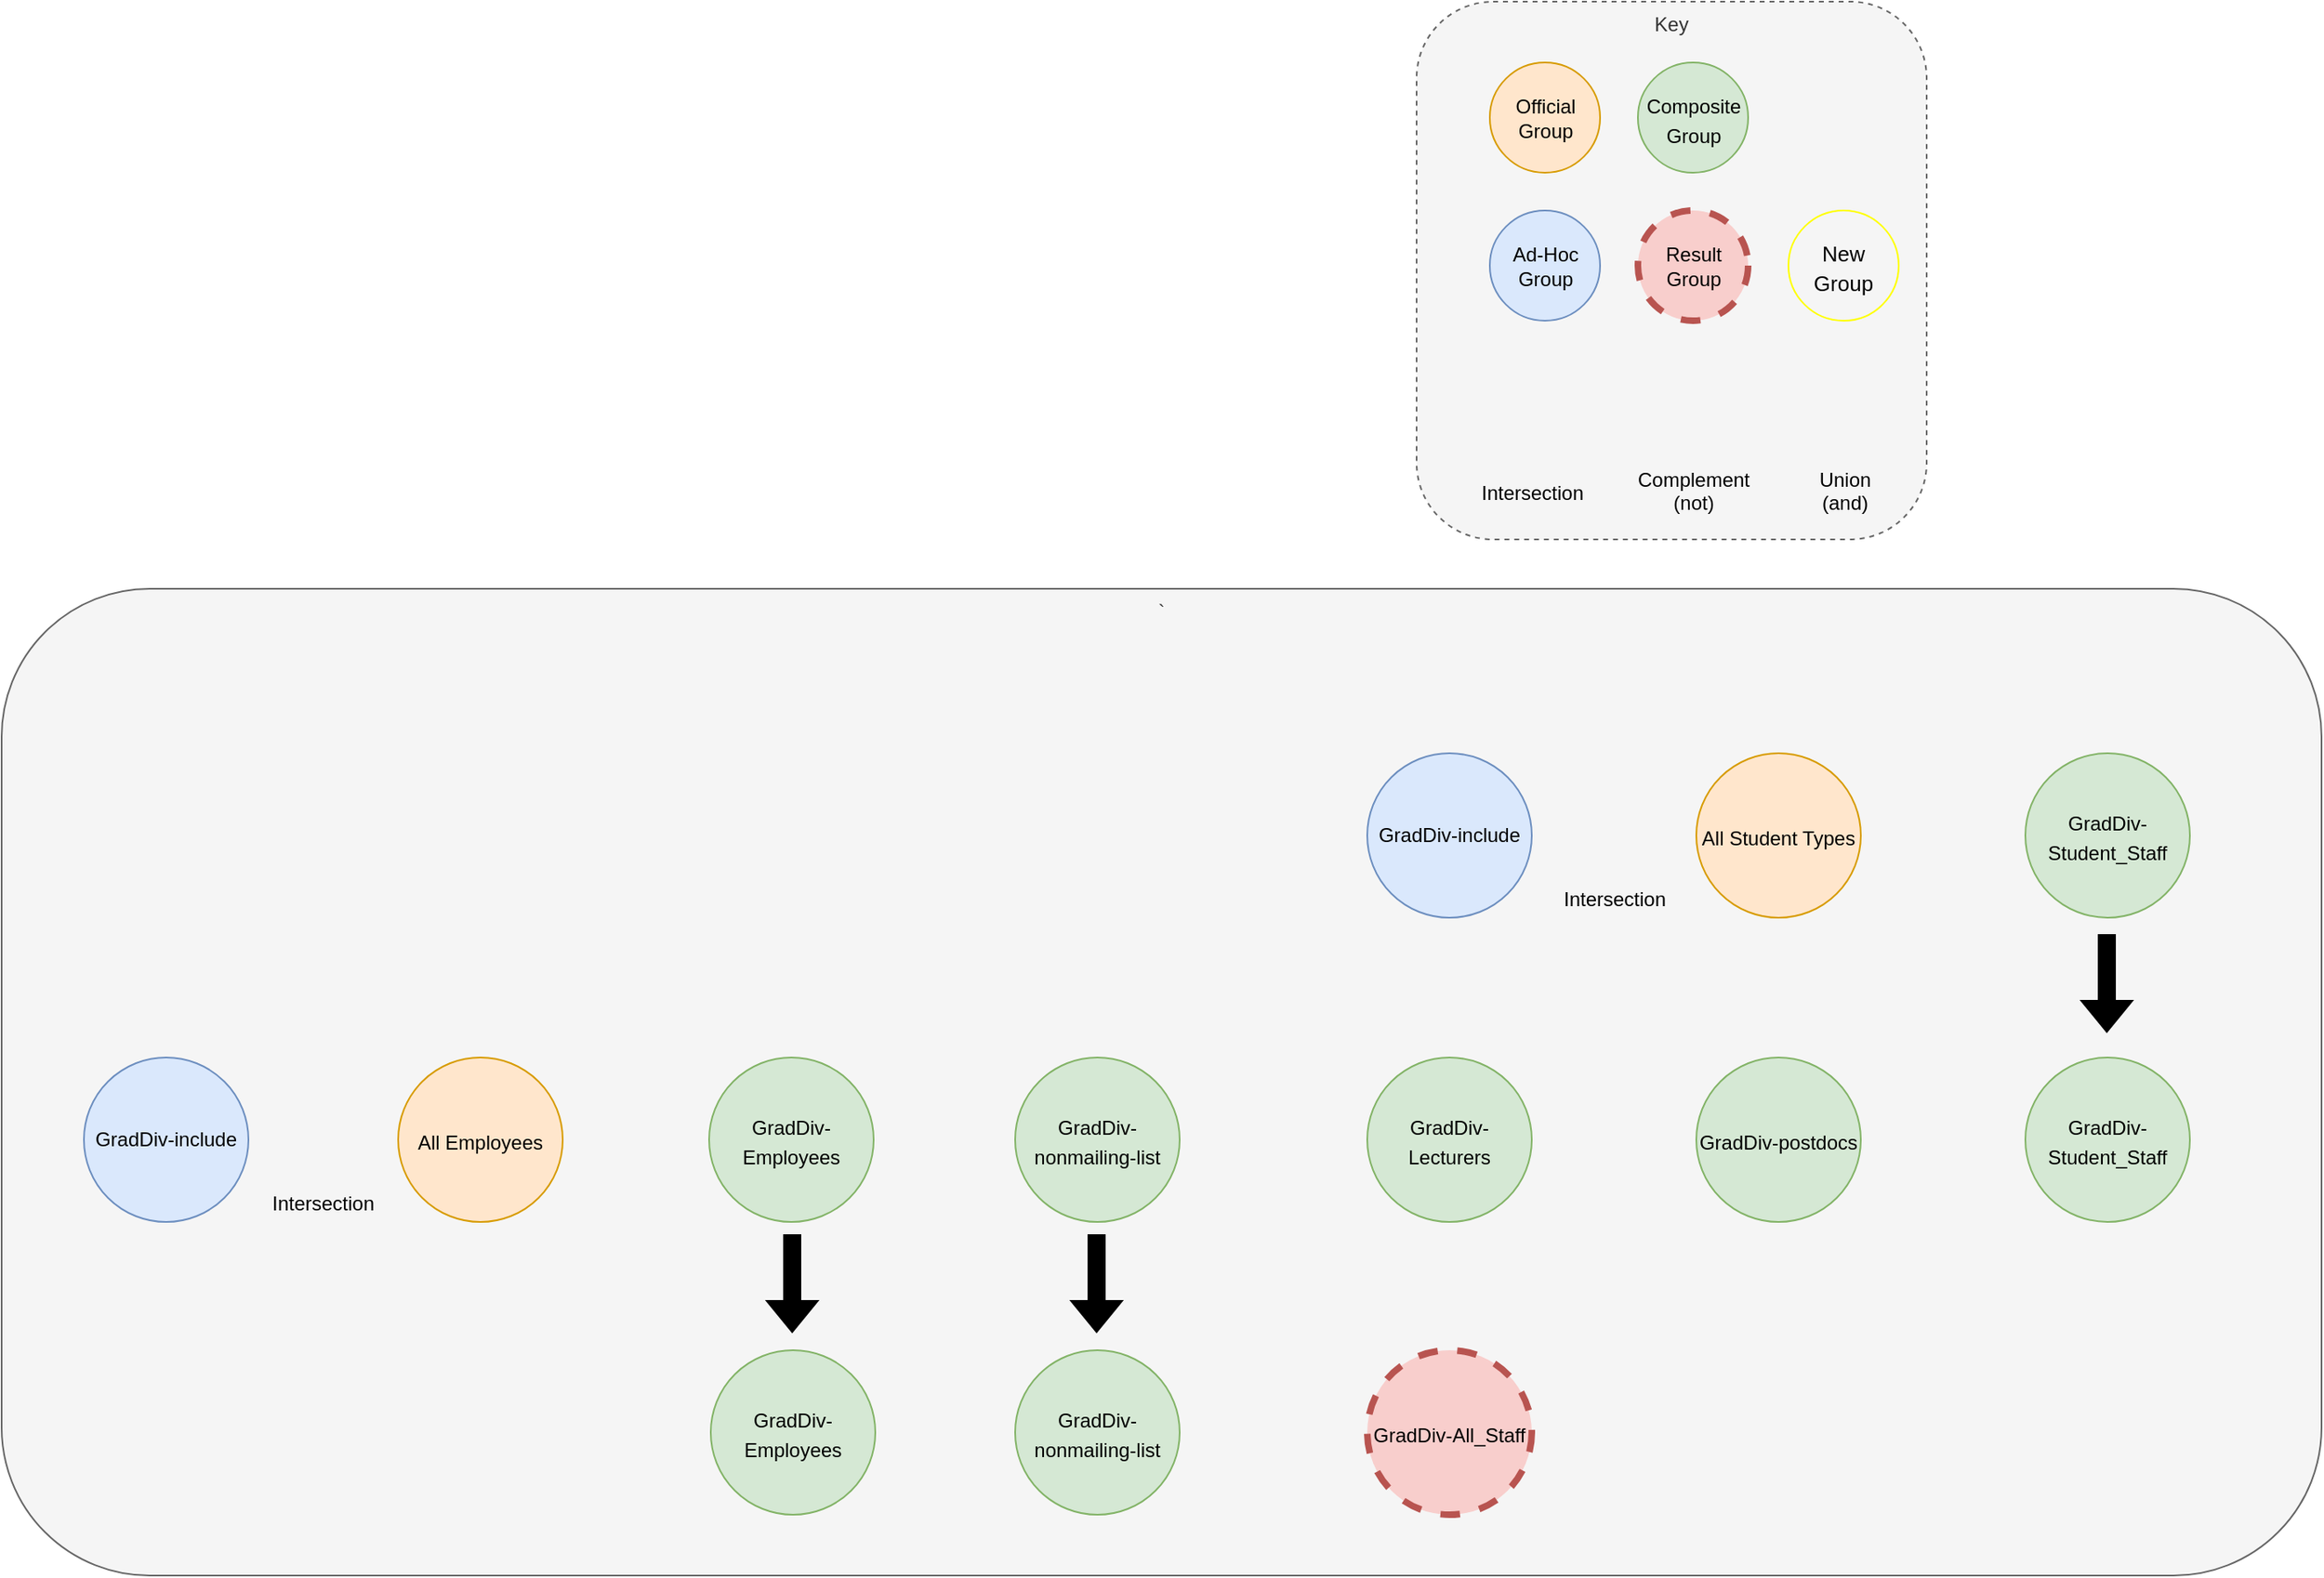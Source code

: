<mxfile version="21.1.8" type="github">
  <diagram id="3228e29e-7158-1315-38df-8450db1d8a1d" name="Page-1">
    <mxGraphModel dx="3772" dy="739" grid="1" gridSize="10" guides="1" tooltips="1" connect="1" arrows="1" fold="1" page="1" pageScale="1" pageWidth="1169" pageHeight="827" background="none" math="0" shadow="0">
      <root>
        <mxCell id="0" />
        <mxCell id="1" parent="0" />
        <mxCell id="QYALVXL8oTtBSw0v3C-n-21735" value="Key" style="rounded=1;whiteSpace=wrap;html=1;fontSize=12;fontColor=#333333;fillColor=#f5f5f5;verticalAlign=top;dashed=1;strokeColor=#666666;" parent="1" vertex="1">
          <mxGeometry x="-490" y="43" width="310" height="327" as="geometry" />
        </mxCell>
        <mxCell id="QYALVXL8oTtBSw0v3C-n-21685" value="`" style="rounded=1;whiteSpace=wrap;html=1;fontSize=12;fontColor=#333333;fillColor=#f5f5f5;verticalAlign=top;strokeColor=#666666;" parent="1" vertex="1">
          <mxGeometry x="-1350" y="400" width="1410" height="600" as="geometry" />
        </mxCell>
        <mxCell id="QYALVXL8oTtBSw0v3C-n-21664" value="&lt;font style=&quot;font-size: 12px;&quot;&gt;GradDiv-All_Staff&lt;/font&gt;" style="ellipse;whiteSpace=wrap;html=1;aspect=fixed;fontSize=15;fillColor=#f8cecc;strokeColor=#b85450;strokeWidth=4;dashed=1;" parent="1" vertex="1">
          <mxGeometry x="-520" y="863" width="100" height="100" as="geometry" />
        </mxCell>
        <mxCell id="QYALVXL8oTtBSw0v3C-n-21665" value="&lt;font style=&quot;font-size: 12px;&quot;&gt;GradDiv-nonmailing-list&lt;/font&gt;" style="ellipse;whiteSpace=wrap;html=1;aspect=fixed;fontSize=15;fillColor=#d5e8d4;strokeColor=#82b366;" parent="1" vertex="1">
          <mxGeometry x="-734" y="685" width="100" height="100" as="geometry" />
        </mxCell>
        <mxCell id="QYALVXL8oTtBSw0v3C-n-21666" value="Intersection" style="shape=image;html=1;verticalAlign=top;verticalLabelPosition=bottom;labelBackgroundColor=none;imageAspect=0;aspect=fixed;image=https://cdn0.iconfinder.com/data/icons/phosphor-regular-vol-3/256/intersect-128.png;fontSize=12;fontColor=default;fillColor=#B18754;" parent="1" vertex="1">
          <mxGeometry x="-445.5" y="277.5" width="50" height="50" as="geometry" />
        </mxCell>
        <mxCell id="QYALVXL8oTtBSw0v3C-n-21673" value="&lt;font style=&quot;font-size: 12px;&quot;&gt;GradDiv-Employees&lt;/font&gt;" style="ellipse;whiteSpace=wrap;html=1;aspect=fixed;fontSize=15;fillColor=#d5e8d4;strokeColor=#82b366;" parent="1" vertex="1">
          <mxGeometry x="-919" y="863" width="100" height="100" as="geometry" />
        </mxCell>
        <mxCell id="QYALVXL8oTtBSw0v3C-n-21674" value="" style="shape=image;html=1;verticalAlign=top;verticalLabelPosition=bottom;labelBackgroundColor=#ffffff;imageAspect=0;aspect=fixed;image=https://cdn0.iconfinder.com/data/icons/math-business-icon-set/93/1_5-128.png;fontSize=12;fontColor=default;fillColor=#B18754;" parent="1" vertex="1">
          <mxGeometry x="-609" y="888" width="50" height="50" as="geometry" />
        </mxCell>
        <mxCell id="QYALVXL8oTtBSw0v3C-n-21677" value="&lt;font style=&quot;font-size: 12px;&quot;&gt;All Employees&lt;/font&gt;" style="ellipse;whiteSpace=wrap;html=1;aspect=fixed;fontSize=15;fillColor=#ffe6cc;strokeColor=#d79b00;" parent="1" vertex="1">
          <mxGeometry x="-1109" y="685" width="100" height="100" as="geometry" />
        </mxCell>
        <mxCell id="QYALVXL8oTtBSw0v3C-n-21678" value="" style="shape=image;html=1;verticalAlign=top;verticalLabelPosition=bottom;labelBackgroundColor=#ffffff;imageAspect=0;aspect=fixed;image=https://cdn0.iconfinder.com/data/icons/math-business-icon-set/93/1_5-128.png;fontSize=12;fontColor=default;fillColor=#B18754;" parent="1" vertex="1">
          <mxGeometry x="-609" y="710" width="50" height="50" as="geometry" />
        </mxCell>
        <mxCell id="QYALVXL8oTtBSw0v3C-n-21681" value="Official Group" style="ellipse;whiteSpace=wrap;html=1;aspect=fixed;fontSize=12;fillColor=#ffe6cc;strokeColor=#d79b00;" parent="1" vertex="1">
          <mxGeometry x="-445.5" y="80" width="67" height="67" as="geometry" />
        </mxCell>
        <mxCell id="QYALVXL8oTtBSw0v3C-n-21682" value="&lt;font style=&quot;font-size: 12px;&quot;&gt;Composite Group&lt;br&gt;&lt;/font&gt;" style="ellipse;whiteSpace=wrap;html=1;aspect=fixed;fontSize=15;fillColor=#d5e8d4;strokeColor=#82b366;" parent="1" vertex="1">
          <mxGeometry x="-355.5" y="80" width="67" height="67" as="geometry" />
        </mxCell>
        <mxCell id="QYALVXL8oTtBSw0v3C-n-21683" value="Ad-Hoc Group" style="ellipse;whiteSpace=wrap;html=1;aspect=fixed;fontSize=12;fillColor=#dae8fc;strokeColor=#6c8ebf;" parent="1" vertex="1">
          <mxGeometry x="-445.5" y="170" width="67" height="67" as="geometry" />
        </mxCell>
        <mxCell id="QYALVXL8oTtBSw0v3C-n-21684" value="Result Group" style="ellipse;whiteSpace=wrap;html=1;aspect=fixed;fontSize=12;fillColor=#f8cecc;strokeColor=#b85450;strokeWidth=4;perimeterSpacing=0;dashed=1;" parent="1" vertex="1">
          <mxGeometry x="-355.5" y="170" width="67" height="67" as="geometry" />
        </mxCell>
        <mxCell id="QYALVXL8oTtBSw0v3C-n-21702" value="Complement&lt;br&gt;(not)" style="shape=image;html=1;verticalAlign=top;verticalLabelPosition=bottom;labelBackgroundColor=none;imageAspect=0;aspect=fixed;image=https://cdn4.iconfinder.com/data/icons/ionicons/512/icon-ios7-minus-outline-128.png;fontSize=12;fontColor=default;fillColor=#B18754;" parent="1" vertex="1">
          <mxGeometry x="-347" y="270" width="50" height="50" as="geometry" />
        </mxCell>
        <mxCell id="QYALVXL8oTtBSw0v3C-n-21703" value="Union&lt;br&gt;(and)" style="shape=image;html=1;verticalAlign=top;verticalLabelPosition=bottom;labelBackgroundColor=none;imageAspect=0;aspect=fixed;image=https://cdn4.iconfinder.com/data/icons/ionicons/512/icon-ios7-plus-outline-128.png;fontSize=12;fontColor=default;fillColor=#B18754;" parent="1" vertex="1">
          <mxGeometry x="-255.5" y="270" width="50" height="50" as="geometry" />
        </mxCell>
        <mxCell id="QYALVXL8oTtBSw0v3C-n-21733" value="&lt;font style=&quot;font-size: 13px;&quot;&gt;New Group&lt;br&gt;&lt;/font&gt;" style="ellipse;whiteSpace=wrap;html=1;aspect=fixed;fontSize=15;fillColor=none;strokeColor=#FFFF00;" parent="1" vertex="1">
          <mxGeometry x="-264" y="170" width="67" height="67" as="geometry" />
        </mxCell>
        <mxCell id="iQ8cCC7Z_S4U6pTmPQgQ-21640" value="" style="shape=image;html=1;verticalAlign=top;verticalLabelPosition=bottom;labelBackgroundColor=#ffffff;imageAspect=0;aspect=fixed;image=https://cdn4.iconfinder.com/data/icons/ionicons/512/icon-ios7-minus-outline-128.png;fontSize=12;fontColor=default;fillColor=#B18754;" vertex="1" parent="1">
          <mxGeometry x="-801" y="888" width="50" height="50" as="geometry" />
        </mxCell>
        <mxCell id="iQ8cCC7Z_S4U6pTmPQgQ-21641" value="&lt;font style=&quot;font-size: 12px;&quot;&gt;GradDiv-nonmailing-list&lt;/font&gt;" style="ellipse;whiteSpace=wrap;html=1;aspect=fixed;fontSize=15;fillColor=#d5e8d4;strokeColor=#82b366;" vertex="1" parent="1">
          <mxGeometry x="-734" y="863" width="100" height="100" as="geometry" />
        </mxCell>
        <mxCell id="iQ8cCC7Z_S4U6pTmPQgQ-21642" value="" style="shape=flexArrow;endArrow=classic;html=1;rounded=0;fontSize=12;fontColor=default;fillColor=#000000;" edge="1" parent="1">
          <mxGeometry width="50" height="50" relative="1" as="geometry">
            <mxPoint x="-684.5" y="792.5" as="sourcePoint" />
            <mxPoint x="-684.5" y="852.5" as="targetPoint" />
          </mxGeometry>
        </mxCell>
        <mxCell id="iQ8cCC7Z_S4U6pTmPQgQ-21643" value="&lt;font style=&quot;font-size: 12px;&quot;&gt;GradDiv-Lecturers&lt;/font&gt;" style="ellipse;whiteSpace=wrap;html=1;aspect=fixed;fontSize=15;fillColor=#d5e8d4;strokeColor=#82b366;" vertex="1" parent="1">
          <mxGeometry x="-520" y="685" width="100" height="100" as="geometry" />
        </mxCell>
        <mxCell id="iQ8cCC7Z_S4U6pTmPQgQ-21644" value="" style="shape=image;html=1;verticalAlign=top;verticalLabelPosition=bottom;labelBackgroundColor=#ffffff;imageAspect=0;aspect=fixed;image=https://cdn4.iconfinder.com/data/icons/ionicons/512/icon-ios7-plus-outline-128.png;fontSize=12;fontColor=default;fillColor=#B18754;" vertex="1" parent="1">
          <mxGeometry x="-390" y="710" width="50" height="50" as="geometry" />
        </mxCell>
        <mxCell id="iQ8cCC7Z_S4U6pTmPQgQ-21645" value="&lt;font style=&quot;font-size: 12px;&quot;&gt;GradDiv-postdocs&lt;/font&gt;" style="ellipse;whiteSpace=wrap;html=1;aspect=fixed;fontSize=15;fillColor=#d5e8d4;strokeColor=#82b366;" vertex="1" parent="1">
          <mxGeometry x="-320" y="685" width="100" height="100" as="geometry" />
        </mxCell>
        <mxCell id="iQ8cCC7Z_S4U6pTmPQgQ-21646" value="" style="shape=image;html=1;verticalAlign=top;verticalLabelPosition=bottom;labelBackgroundColor=#ffffff;imageAspect=0;aspect=fixed;image=https://cdn4.iconfinder.com/data/icons/ionicons/512/icon-ios7-plus-outline-128.png;fontSize=12;fontColor=default;fillColor=#B18754;" vertex="1" parent="1">
          <mxGeometry x="-197" y="710" width="50" height="50" as="geometry" />
        </mxCell>
        <mxCell id="iQ8cCC7Z_S4U6pTmPQgQ-21647" value="&lt;font style=&quot;font-size: 12px;&quot;&gt;GradDiv-Student_Staff&lt;/font&gt;" style="ellipse;whiteSpace=wrap;html=1;aspect=fixed;fontSize=15;fillColor=#d5e8d4;strokeColor=#82b366;" vertex="1" parent="1">
          <mxGeometry x="-120" y="685" width="100" height="100" as="geometry" />
        </mxCell>
        <mxCell id="iQ8cCC7Z_S4U6pTmPQgQ-21648" value="" style="shape=flexArrow;endArrow=classic;html=1;rounded=0;fontSize=12;fontColor=default;fillColor=#000000;" edge="1" parent="1">
          <mxGeometry width="50" height="50" relative="1" as="geometry">
            <mxPoint x="-869.5" y="792.5" as="sourcePoint" />
            <mxPoint x="-869.5" y="852.5" as="targetPoint" />
          </mxGeometry>
        </mxCell>
        <mxCell id="iQ8cCC7Z_S4U6pTmPQgQ-21649" value="&lt;font style=&quot;font-size: 12px;&quot;&gt;GradDiv-include&lt;/font&gt;" style="ellipse;whiteSpace=wrap;html=1;aspect=fixed;fontSize=12;fillColor=#dae8fc;strokeColor=#6c8ebf;" vertex="1" parent="1">
          <mxGeometry x="-1300" y="685" width="100" height="100" as="geometry" />
        </mxCell>
        <mxCell id="iQ8cCC7Z_S4U6pTmPQgQ-21650" value="Intersection" style="shape=image;html=1;verticalAlign=top;verticalLabelPosition=bottom;labelBackgroundColor=none;imageAspect=0;aspect=fixed;image=https://cdn0.iconfinder.com/data/icons/phosphor-regular-vol-3/256/intersect-128.png;fontSize=12;fontColor=default;fillColor=#B18754;" vertex="1" parent="1">
          <mxGeometry x="-1180" y="710" width="50" height="50" as="geometry" />
        </mxCell>
        <mxCell id="iQ8cCC7Z_S4U6pTmPQgQ-21651" value="&lt;font style=&quot;font-size: 12px;&quot;&gt;GradDiv-Employees&lt;/font&gt;" style="ellipse;whiteSpace=wrap;html=1;aspect=fixed;fontSize=15;fillColor=#d5e8d4;strokeColor=#82b366;" vertex="1" parent="1">
          <mxGeometry x="-920" y="685" width="100" height="100" as="geometry" />
        </mxCell>
        <mxCell id="iQ8cCC7Z_S4U6pTmPQgQ-21652" value="" style="shape=image;html=1;verticalAlign=top;verticalLabelPosition=bottom;labelBackgroundColor=#ffffff;imageAspect=0;aspect=fixed;image=https://cdn0.iconfinder.com/data/icons/math-business-icon-set/93/1_5-128.png;fontSize=12;fontColor=default;fillColor=#B18754;" vertex="1" parent="1">
          <mxGeometry x="-990" y="710" width="50" height="50" as="geometry" />
        </mxCell>
        <mxCell id="iQ8cCC7Z_S4U6pTmPQgQ-21653" value="&lt;font style=&quot;font-size: 12px;&quot;&gt;GradDiv-Student_Staff&lt;/font&gt;" style="ellipse;whiteSpace=wrap;html=1;aspect=fixed;fontSize=15;fillColor=#d5e8d4;strokeColor=#82b366;" vertex="1" parent="1">
          <mxGeometry x="-120" y="500" width="100" height="100" as="geometry" />
        </mxCell>
        <mxCell id="iQ8cCC7Z_S4U6pTmPQgQ-21654" value="" style="shape=flexArrow;endArrow=classic;html=1;rounded=0;fontSize=12;fontColor=default;fillColor=#000000;" edge="1" parent="1">
          <mxGeometry width="50" height="50" relative="1" as="geometry">
            <mxPoint x="-70.5" y="610" as="sourcePoint" />
            <mxPoint x="-70.5" y="670" as="targetPoint" />
          </mxGeometry>
        </mxCell>
        <mxCell id="iQ8cCC7Z_S4U6pTmPQgQ-21655" value="&lt;font style=&quot;font-size: 12px;&quot;&gt;GradDiv-include&lt;/font&gt;" style="ellipse;whiteSpace=wrap;html=1;aspect=fixed;fontSize=12;fillColor=#dae8fc;strokeColor=#6c8ebf;" vertex="1" parent="1">
          <mxGeometry x="-520" y="500" width="100" height="100" as="geometry" />
        </mxCell>
        <mxCell id="iQ8cCC7Z_S4U6pTmPQgQ-21656" value="&lt;font style=&quot;font-size: 12px;&quot;&gt;All Student Types&lt;/font&gt;" style="ellipse;whiteSpace=wrap;html=1;aspect=fixed;fontSize=15;fillColor=#ffe6cc;strokeColor=#d79b00;" vertex="1" parent="1">
          <mxGeometry x="-320" y="500" width="100" height="100" as="geometry" />
        </mxCell>
        <mxCell id="iQ8cCC7Z_S4U6pTmPQgQ-21657" value="Intersection" style="shape=image;html=1;verticalAlign=top;verticalLabelPosition=bottom;labelBackgroundColor=none;imageAspect=0;aspect=fixed;image=https://cdn0.iconfinder.com/data/icons/phosphor-regular-vol-3/256/intersect-128.png;fontSize=12;fontColor=default;fillColor=#B18754;" vertex="1" parent="1">
          <mxGeometry x="-395.5" y="525" width="50" height="50" as="geometry" />
        </mxCell>
        <mxCell id="iQ8cCC7Z_S4U6pTmPQgQ-21658" value="" style="shape=image;html=1;verticalAlign=top;verticalLabelPosition=bottom;labelBackgroundColor=#ffffff;imageAspect=0;aspect=fixed;image=https://cdn0.iconfinder.com/data/icons/math-business-icon-set/93/1_5-128.png;fontSize=12;fontColor=default;fillColor=#B18754;" vertex="1" parent="1">
          <mxGeometry x="-197" y="525" width="50" height="50" as="geometry" />
        </mxCell>
      </root>
    </mxGraphModel>
  </diagram>
</mxfile>

